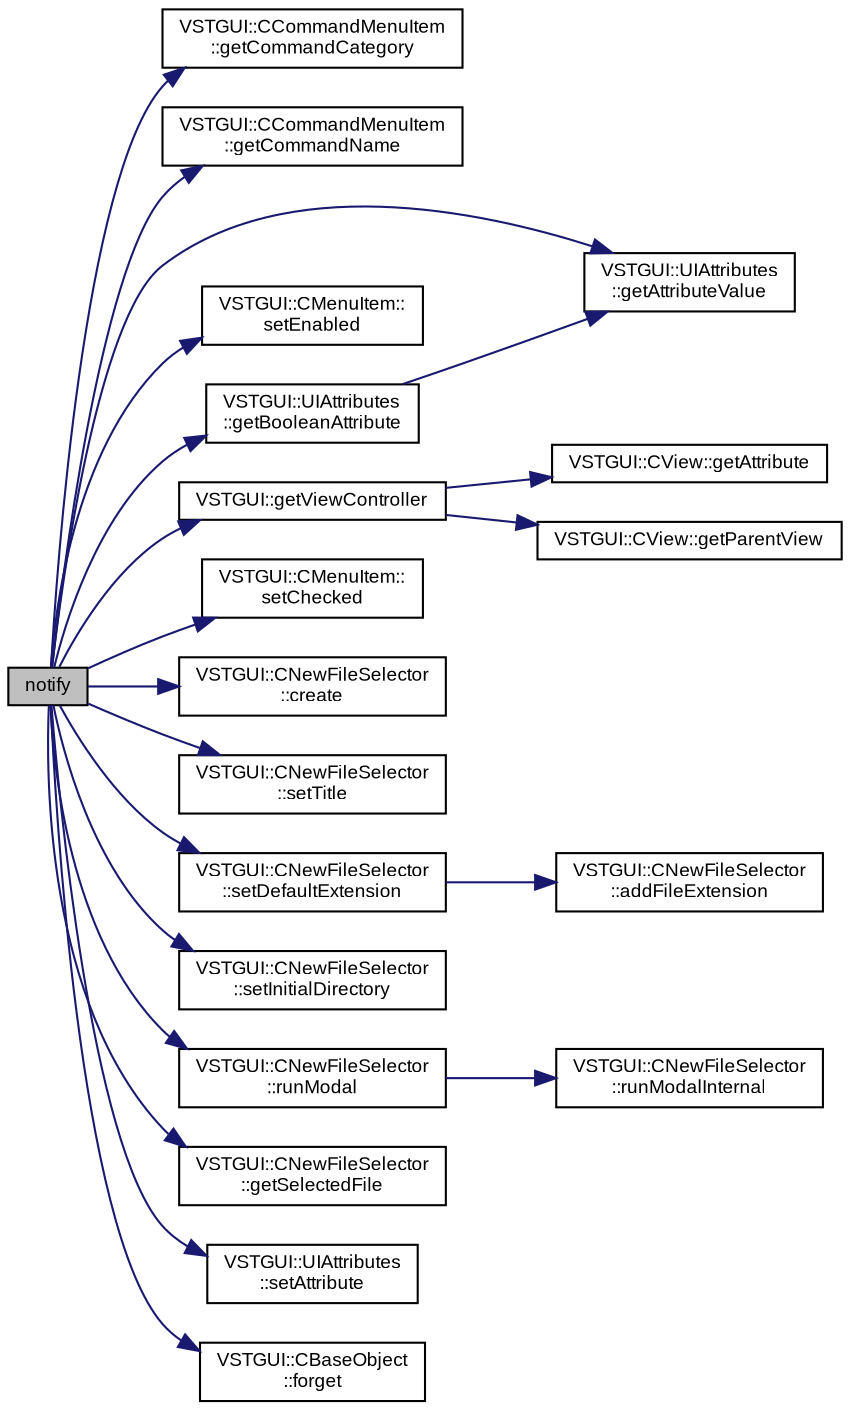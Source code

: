 digraph "notify"
{
  bgcolor="transparent";
  edge [fontname="Arial",fontsize="9",labelfontname="Arial",labelfontsize="9"];
  node [fontname="Arial",fontsize="9",shape=record];
  rankdir="LR";
  Node1 [label="notify",height=0.2,width=0.4,color="black", fillcolor="grey75", style="filled" fontcolor="black"];
  Node1 -> Node2 [color="midnightblue",fontsize="9",style="solid",fontname="Arial"];
  Node2 [label="VSTGUI::CCommandMenuItem\l::getCommandCategory",height=0.2,width=0.4,color="black",URL="$class_v_s_t_g_u_i_1_1_c_command_menu_item.html#ab3bc467fd19370c7c21db264806e6712"];
  Node1 -> Node3 [color="midnightblue",fontsize="9",style="solid",fontname="Arial"];
  Node3 [label="VSTGUI::CCommandMenuItem\l::getCommandName",height=0.2,width=0.4,color="black",URL="$class_v_s_t_g_u_i_1_1_c_command_menu_item.html#a1abd2d2a4f2077a9101c618aec2a99d1"];
  Node1 -> Node4 [color="midnightblue",fontsize="9",style="solid",fontname="Arial"];
  Node4 [label="VSTGUI::UIAttributes\l::getAttributeValue",height=0.2,width=0.4,color="black",URL="$class_v_s_t_g_u_i_1_1_u_i_attributes.html#a89596ec36ff2787f1155282170b4f0c0"];
  Node1 -> Node5 [color="midnightblue",fontsize="9",style="solid",fontname="Arial"];
  Node5 [label="VSTGUI::CMenuItem::\lsetEnabled",height=0.2,width=0.4,color="black",URL="$class_v_s_t_g_u_i_1_1_c_menu_item.html#a013814dd3b12417a8e3bc30bb5744a71",tooltip="set menu item enabled state "];
  Node1 -> Node6 [color="midnightblue",fontsize="9",style="solid",fontname="Arial"];
  Node6 [label="VSTGUI::getViewController",height=0.2,width=0.4,color="black",URL="$namespace_v_s_t_g_u_i.html#ac0caf7c5b5b1b43d55ceec218776c5b8"];
  Node6 -> Node7 [color="midnightblue",fontsize="9",style="solid",fontname="Arial"];
  Node7 [label="VSTGUI::CView::getAttribute",height=0.2,width=0.4,color="black",URL="$class_v_s_t_g_u_i_1_1_c_view.html#ad907c51bbdf1ff36fb05667bfe5011f6",tooltip="get an attribute "];
  Node6 -> Node8 [color="midnightblue",fontsize="9",style="solid",fontname="Arial"];
  Node8 [label="VSTGUI::CView::getParentView",height=0.2,width=0.4,color="black",URL="$class_v_s_t_g_u_i_1_1_c_view.html#ac45407fc7304ee33c5729fa04edaea76",tooltip="get parent view "];
  Node1 -> Node9 [color="midnightblue",fontsize="9",style="solid",fontname="Arial"];
  Node9 [label="VSTGUI::UIAttributes\l::getBooleanAttribute",height=0.2,width=0.4,color="black",URL="$class_v_s_t_g_u_i_1_1_u_i_attributes.html#afaa06bf50cdbe72140623c71f214f7b0"];
  Node9 -> Node4 [color="midnightblue",fontsize="9",style="solid",fontname="Arial"];
  Node1 -> Node10 [color="midnightblue",fontsize="9",style="solid",fontname="Arial"];
  Node10 [label="VSTGUI::CMenuItem::\lsetChecked",height=0.2,width=0.4,color="black",URL="$class_v_s_t_g_u_i_1_1_c_menu_item.html#a41ac8da48387a7a6516197d30e95aada",tooltip="set menu item checked state "];
  Node1 -> Node11 [color="midnightblue",fontsize="9",style="solid",fontname="Arial"];
  Node11 [label="VSTGUI::CNewFileSelector\l::create",height=0.2,width=0.4,color="black",URL="$class_v_s_t_g_u_i_1_1_c_new_file_selector.html#a0552bd6ca53717b8ee1086d094f66a25",tooltip="create a new instance "];
  Node1 -> Node12 [color="midnightblue",fontsize="9",style="solid",fontname="Arial"];
  Node12 [label="VSTGUI::CNewFileSelector\l::setTitle",height=0.2,width=0.4,color="black",URL="$class_v_s_t_g_u_i_1_1_c_new_file_selector.html#afb2daf6d961426423c66598fd8c7f55b",tooltip="set title of file selector "];
  Node1 -> Node13 [color="midnightblue",fontsize="9",style="solid",fontname="Arial"];
  Node13 [label="VSTGUI::CNewFileSelector\l::setDefaultExtension",height=0.2,width=0.4,color="black",URL="$class_v_s_t_g_u_i_1_1_c_new_file_selector.html#aada53477c79455330ca06df8292b7f8a",tooltip="set default file extension "];
  Node13 -> Node14 [color="midnightblue",fontsize="9",style="solid",fontname="Arial"];
  Node14 [label="VSTGUI::CNewFileSelector\l::addFileExtension",height=0.2,width=0.4,color="black",URL="$class_v_s_t_g_u_i_1_1_c_new_file_selector.html#ab379f4e03e9fe650ea8bbf7d5da8b42f",tooltip="add a file extension "];
  Node1 -> Node15 [color="midnightblue",fontsize="9",style="solid",fontname="Arial"];
  Node15 [label="VSTGUI::CNewFileSelector\l::setInitialDirectory",height=0.2,width=0.4,color="black",URL="$class_v_s_t_g_u_i_1_1_c_new_file_selector.html#ab41f599b1a51e1f384637f21a7770cc0",tooltip="set initial directory (UTF8 string) "];
  Node1 -> Node16 [color="midnightblue",fontsize="9",style="solid",fontname="Arial"];
  Node16 [label="VSTGUI::CNewFileSelector\l::runModal",height=0.2,width=0.4,color="black",URL="$class_v_s_t_g_u_i_1_1_c_new_file_selector.html#ab02f39b59f96ed7743729293ab06744b",tooltip="run as modal dialog "];
  Node16 -> Node17 [color="midnightblue",fontsize="9",style="solid",fontname="Arial"];
  Node17 [label="VSTGUI::CNewFileSelector\l::runModalInternal",height=0.2,width=0.4,color="black",URL="$class_v_s_t_g_u_i_1_1_c_new_file_selector.html#a9e36f115f8eef9a1f13bf6e9a45fee21"];
  Node1 -> Node18 [color="midnightblue",fontsize="9",style="solid",fontname="Arial"];
  Node18 [label="VSTGUI::CNewFileSelector\l::getSelectedFile",height=0.2,width=0.4,color="black",URL="$class_v_s_t_g_u_i_1_1_c_new_file_selector.html#a7622aeb2d8e01864b501e5bd8785d9be",tooltip="get selected file. Result is only valid as long as the instance of CNewFileSelector is valid..."];
  Node1 -> Node19 [color="midnightblue",fontsize="9",style="solid",fontname="Arial"];
  Node19 [label="VSTGUI::UIAttributes\l::setAttribute",height=0.2,width=0.4,color="black",URL="$class_v_s_t_g_u_i_1_1_u_i_attributes.html#a0769c3bb3d423df4df28c474b949608c"];
  Node1 -> Node20 [color="midnightblue",fontsize="9",style="solid",fontname="Arial"];
  Node20 [label="VSTGUI::CBaseObject\l::forget",height=0.2,width=0.4,color="black",URL="$class_v_s_t_g_u_i_1_1_c_base_object.html#ad63e28fbe95a3458c97c60bfacd47ab8",tooltip="decrease refcount and delete object if refcount == 0 "];
}
